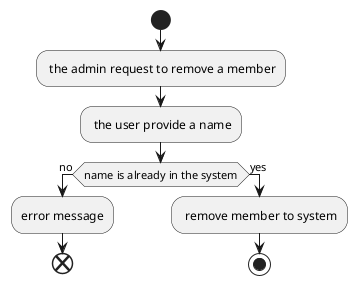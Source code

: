 @startuml

start

: the admin request to remove a member;
: the user provide a name;
if (name is already in the system) then (no)
    :error message;
    end;
else(yes)
    : remove member to system;
    stop


@enduml